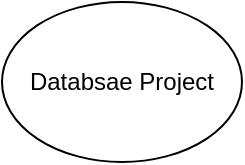 <mxfile>
    <diagram id="mIKcBlejku3l0nAgHmMn" name="Page-1">
        <mxGraphModel dx="1074" dy="828" grid="1" gridSize="10" guides="1" tooltips="1" connect="1" arrows="1" fold="1" page="1" pageScale="1" pageWidth="1600" pageHeight="1200" math="0" shadow="0">
            <root>
                <mxCell id="0"/>
                <mxCell id="1" parent="0"/>
                <mxCell id="3" value="Databsae Project" style="ellipse;whiteSpace=wrap;html=1;" vertex="1" parent="1">
                    <mxGeometry x="490" y="90" width="120" height="80" as="geometry"/>
                </mxCell>
            </root>
        </mxGraphModel>
    </diagram>
</mxfile>